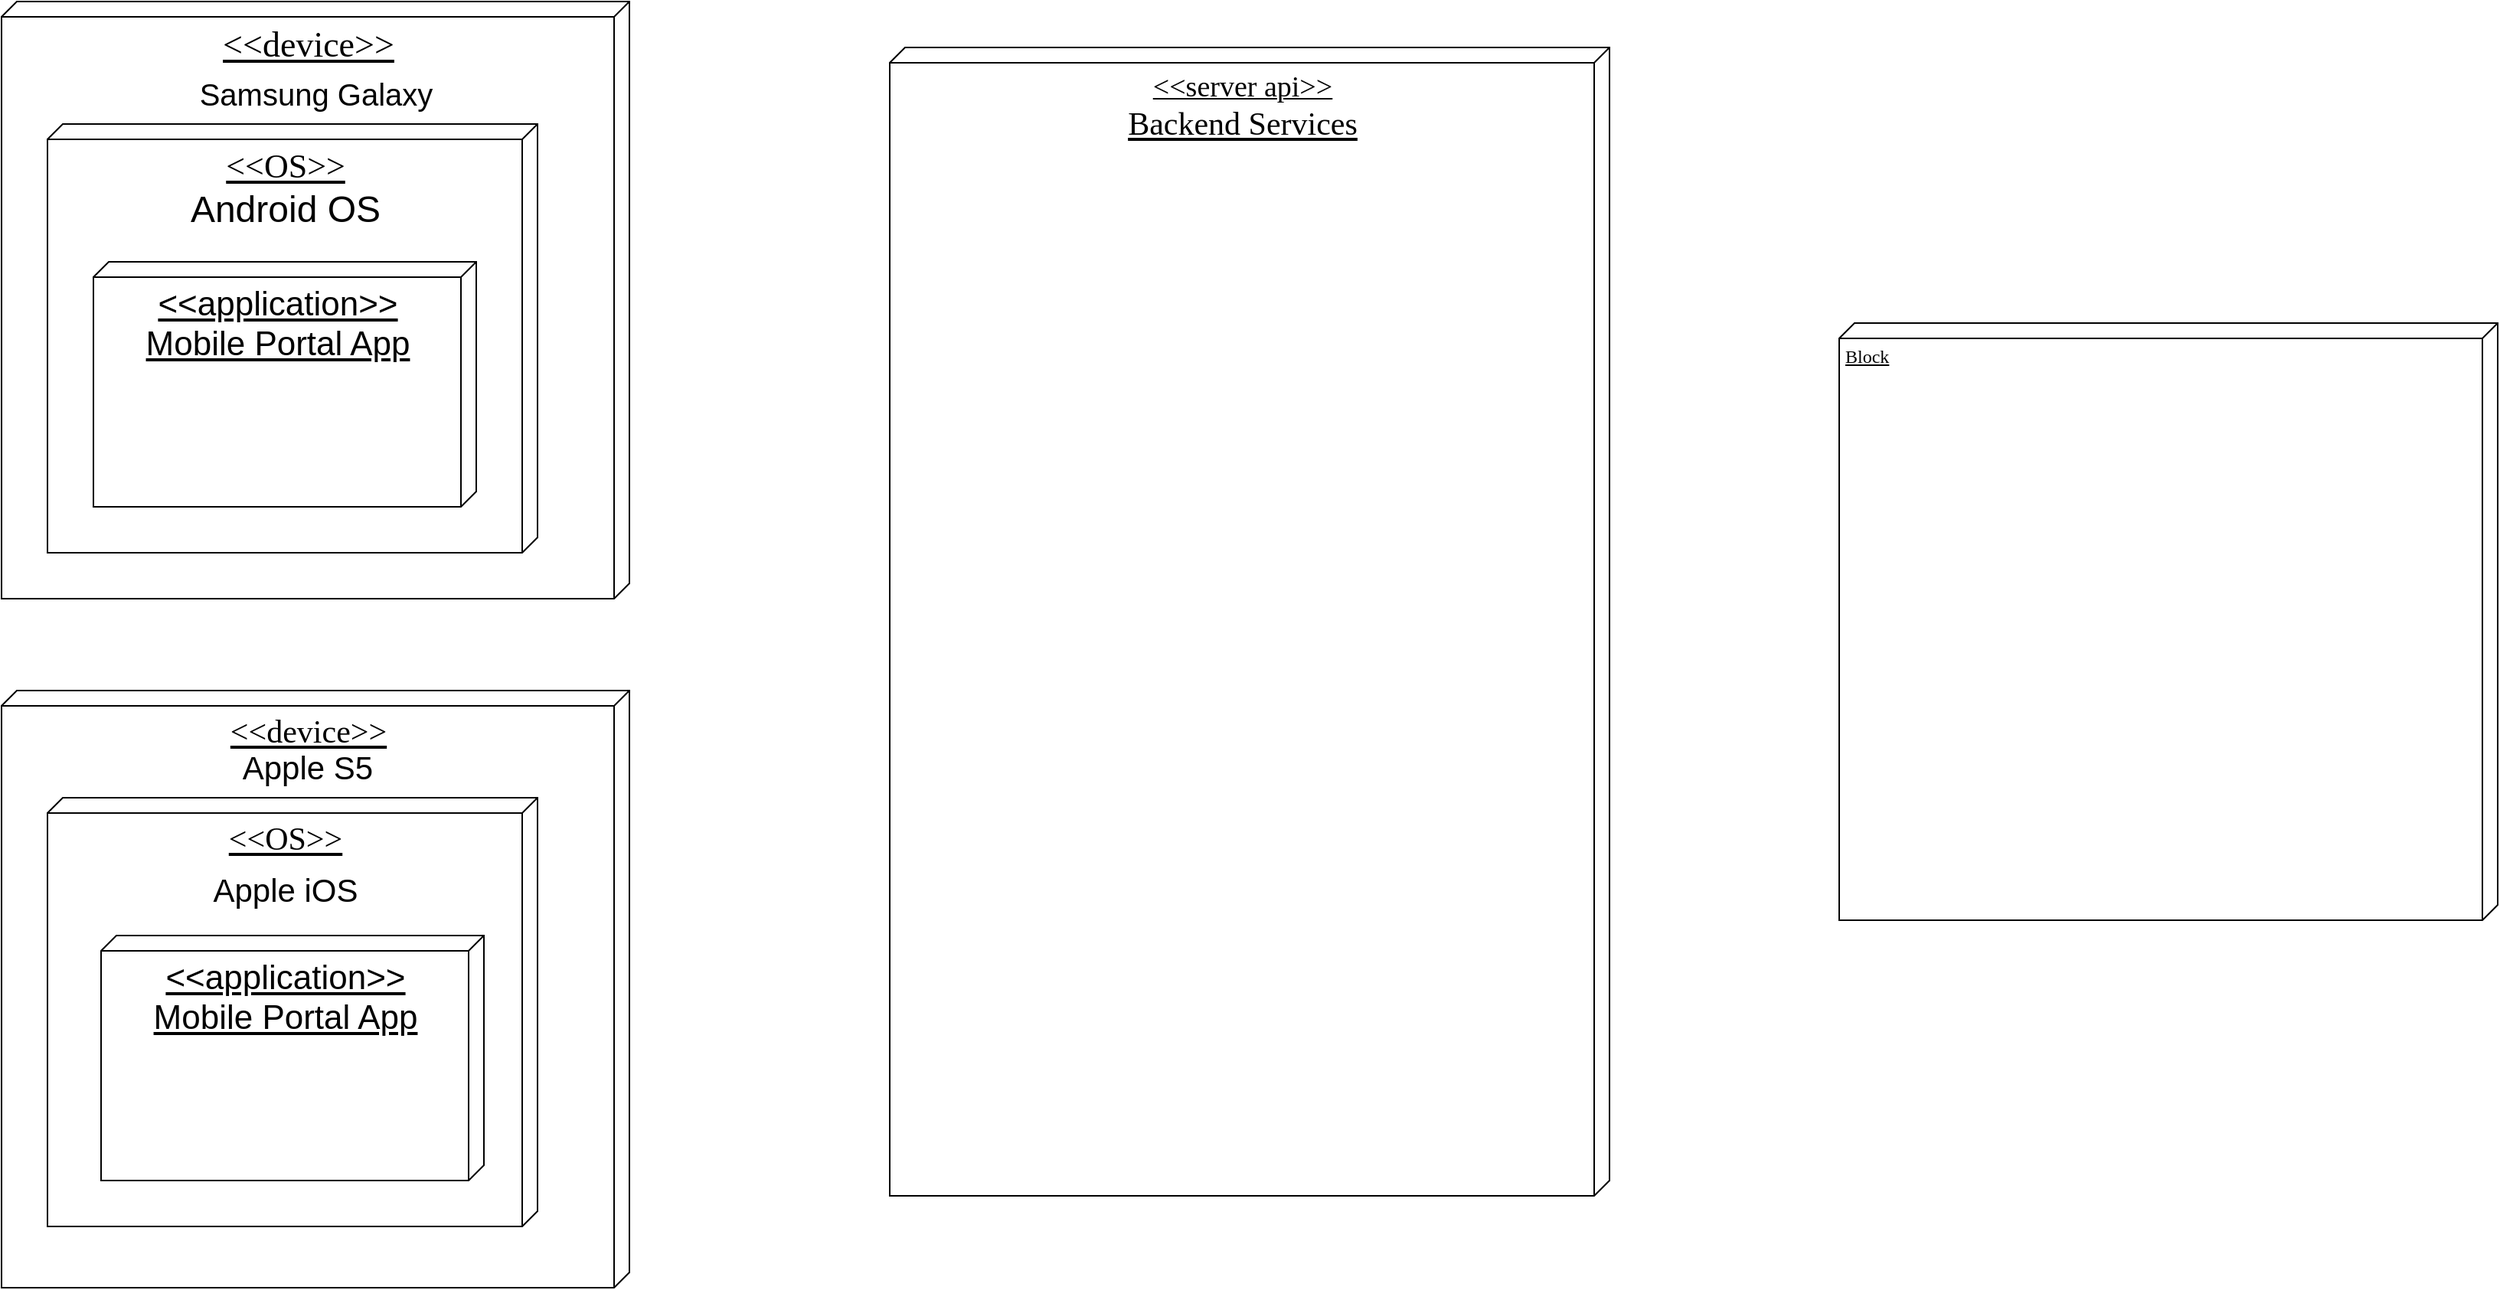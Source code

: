 <mxfile version="14.6.9" type="github">
  <diagram name="Page-1" id="5f0bae14-7c28-e335-631c-24af17079c00">
    <mxGraphModel dx="2830" dy="912" grid="1" gridSize="10" guides="1" tooltips="1" connect="1" arrows="1" fold="1" page="1" pageScale="1" pageWidth="1100" pageHeight="850" background="#ffffff" math="0" shadow="0">
      <root>
        <mxCell id="0" />
        <mxCell id="1" parent="0" />
        <mxCell id="39150e848f15840c-1" value="&lt;div&gt;&lt;font style=&quot;font-size: 19px&quot;&gt;&amp;lt;&amp;lt;server api&amp;gt;&amp;gt;&lt;/font&gt;&lt;br&gt;&lt;/div&gt;&lt;div style=&quot;font-size: 21px&quot; align=&quot;center&quot;&gt;&lt;font style=&quot;font-size: 21px&quot;&gt;Backend Services&lt;/font&gt;&lt;/div&gt;" style="verticalAlign=top;align=center;spacingTop=8;spacingLeft=2;spacingRight=12;shape=cube;size=10;direction=south;fontStyle=4;html=1;rounded=0;shadow=0;comic=0;labelBackgroundColor=none;strokeWidth=1;fontFamily=Verdana;fontSize=12" parent="1" vertex="1">
          <mxGeometry x="-300" y="70" width="470" height="750" as="geometry" />
        </mxCell>
        <mxCell id="39150e848f15840c-2" value="Block" style="verticalAlign=top;align=left;spacingTop=8;spacingLeft=2;spacingRight=12;shape=cube;size=10;direction=south;fontStyle=4;html=1;rounded=0;shadow=0;comic=0;labelBackgroundColor=none;strokeWidth=1;fontFamily=Verdana;fontSize=12" parent="1" vertex="1">
          <mxGeometry x="320" y="250" width="430" height="390" as="geometry" />
        </mxCell>
        <mxCell id="bZb01kiOmycca8Bfqlvu-1" value="&lt;div style=&quot;font-size: 23px&quot; align=&quot;center&quot;&gt;&lt;font style=&quot;font-size: 23px&quot;&gt;&amp;lt;&amp;lt;device&amp;gt;&amp;gt;&lt;/font&gt;&lt;/div&gt;&lt;div style=&quot;font-size: 23px&quot; align=&quot;center&quot;&gt;&lt;font style=&quot;font-size: 23px&quot;&gt;&lt;br&gt;&lt;/font&gt;&lt;/div&gt;" style="verticalAlign=top;align=center;spacingTop=8;spacingLeft=2;spacingRight=12;shape=cube;size=10;direction=south;fontStyle=4;html=1;rounded=0;shadow=0;comic=0;labelBackgroundColor=none;strokeWidth=1;fontFamily=Verdana;fontSize=12" parent="1" vertex="1">
          <mxGeometry x="-880" y="40" width="410" height="390" as="geometry" />
        </mxCell>
        <mxCell id="bZb01kiOmycca8Bfqlvu-2" value="&lt;div style=&quot;font-size: 22px&quot; align=&quot;center&quot;&gt;&lt;font style=&quot;font-size: 22px&quot;&gt;&amp;lt;&amp;lt;OS&amp;gt;&amp;gt;&lt;/font&gt;&lt;/div&gt;&lt;div style=&quot;font-size: 22px&quot; align=&quot;center&quot;&gt;&lt;font style=&quot;font-size: 22px&quot;&gt;&lt;br&gt;&lt;/font&gt;&lt;/div&gt;" style="verticalAlign=top;align=center;spacingTop=8;spacingLeft=2;spacingRight=12;shape=cube;size=10;direction=south;fontStyle=4;html=1;rounded=0;shadow=0;comic=0;labelBackgroundColor=none;strokeWidth=1;fontFamily=Verdana;fontSize=12" parent="1" vertex="1">
          <mxGeometry x="-850" y="120" width="320" height="280" as="geometry" />
        </mxCell>
        <mxCell id="bZb01kiOmycca8Bfqlvu-3" value="&lt;div style=&quot;font-size: 24px&quot;&gt;&lt;font style=&quot;font-size: 24px&quot;&gt;Android OS&lt;/font&gt;&lt;/div&gt;&lt;div style=&quot;font-size: 24px&quot;&gt;&lt;font style=&quot;font-size: 24px&quot;&gt;&lt;br&gt;&lt;/font&gt;&lt;/div&gt;" style="text;html=1;strokeColor=none;fillColor=none;align=center;verticalAlign=middle;whiteSpace=wrap;rounded=0;" parent="1" vertex="1">
          <mxGeometry x="-777.5" y="180" width="165" height="20" as="geometry" />
        </mxCell>
        <mxCell id="bZb01kiOmycca8Bfqlvu-4" value="&lt;font style=&quot;font-size: 20px&quot;&gt;Samsung Galaxy&lt;/font&gt;" style="text;html=1;strokeColor=none;fillColor=none;align=center;verticalAlign=middle;whiteSpace=wrap;rounded=0;" parent="1" vertex="1">
          <mxGeometry x="-767.5" y="90" width="185" height="20" as="geometry" />
        </mxCell>
        <mxCell id="bZb01kiOmycca8Bfqlvu-6" value="&lt;div style=&quot;font-size: 21px&quot; align=&quot;center&quot;&gt;&lt;font style=&quot;font-size: 21px&quot;&gt;&amp;lt;&amp;lt;device&amp;gt;&amp;gt;&lt;/font&gt;&lt;/div&gt;&lt;div style=&quot;font-size: 21px&quot; align=&quot;center&quot;&gt;&lt;font style=&quot;font-size: 21px&quot;&gt;&lt;br&gt;&lt;/font&gt;&lt;/div&gt;" style="verticalAlign=top;align=center;spacingTop=8;spacingLeft=2;spacingRight=12;shape=cube;size=10;direction=south;fontStyle=4;html=1;rounded=0;shadow=0;comic=0;labelBackgroundColor=none;strokeWidth=1;fontFamily=Verdana;fontSize=12" parent="1" vertex="1">
          <mxGeometry x="-880" y="490" width="410" height="390" as="geometry" />
        </mxCell>
        <mxCell id="bZb01kiOmycca8Bfqlvu-7" value="&lt;div style=&quot;font-size: 21px&quot; align=&quot;center&quot;&gt;&lt;font style=&quot;font-size: 21px&quot;&gt;&amp;lt;&amp;lt;OS&amp;gt;&amp;gt;&lt;/font&gt;&lt;/div&gt;&lt;div style=&quot;font-size: 21px&quot; align=&quot;center&quot;&gt;&lt;font style=&quot;font-size: 21px&quot;&gt;&lt;br&gt;&lt;/font&gt;&lt;/div&gt;" style="verticalAlign=top;align=center;spacingTop=8;spacingLeft=2;spacingRight=12;shape=cube;size=10;direction=south;fontStyle=4;html=1;rounded=0;shadow=0;comic=0;labelBackgroundColor=none;strokeWidth=1;fontFamily=Verdana;fontSize=12" parent="1" vertex="1">
          <mxGeometry x="-850" y="560" width="320" height="280" as="geometry" />
        </mxCell>
        <mxCell id="bZb01kiOmycca8Bfqlvu-8" value="&lt;font style=&quot;font-size: 21px&quot;&gt;Apple iOS&lt;/font&gt;" style="text;html=1;strokeColor=none;fillColor=none;align=center;verticalAlign=middle;whiteSpace=wrap;rounded=0;" parent="1" vertex="1">
          <mxGeometry x="-752.5" y="610" width="115" height="20" as="geometry" />
        </mxCell>
        <mxCell id="bZb01kiOmycca8Bfqlvu-9" value="&lt;font style=&quot;font-size: 21px&quot;&gt;Apple S5&lt;/font&gt;" style="text;html=1;strokeColor=none;fillColor=none;align=center;verticalAlign=middle;whiteSpace=wrap;rounded=0;" parent="1" vertex="1">
          <mxGeometry x="-735" y="530" width="110" height="20" as="geometry" />
        </mxCell>
        <mxCell id="NkFCByyqnqAlxPoUBvwc-2" value="&lt;div style=&quot;font-size: 22px&quot; align=&quot;center&quot;&gt;&lt;font style=&quot;font-size: 22px&quot;&gt;&amp;lt;&amp;lt;application&amp;gt;&amp;gt;&lt;/font&gt;&lt;/div&gt;&lt;div style=&quot;font-size: 22px&quot; align=&quot;center&quot;&gt;&lt;font style=&quot;font-size: 22px&quot;&gt;Mobile Portal App&lt;/font&gt;&lt;/div&gt;&lt;div style=&quot;font-size: 22px&quot; align=&quot;center&quot;&gt;&lt;font style=&quot;font-size: 22px&quot;&gt;&lt;br&gt;&lt;/font&gt;&lt;/div&gt;" style="verticalAlign=top;align=center;spacingTop=8;spacingLeft=2;spacingRight=12;shape=cube;size=10;direction=south;fontStyle=4;html=1;" vertex="1" parent="1">
          <mxGeometry x="-820" y="210" width="250" height="160" as="geometry" />
        </mxCell>
        <mxCell id="NkFCByyqnqAlxPoUBvwc-4" value="&lt;div style=&quot;font-size: 22px&quot; align=&quot;center&quot;&gt;&lt;font style=&quot;font-size: 22px&quot;&gt;&amp;lt;&amp;lt;application&amp;gt;&amp;gt;&lt;/font&gt;&lt;/div&gt;&lt;div style=&quot;font-size: 22px&quot; align=&quot;center&quot;&gt;&lt;font style=&quot;font-size: 22px&quot;&gt;Mobile Portal App&lt;/font&gt;&lt;/div&gt;&lt;div style=&quot;font-size: 22px&quot; align=&quot;center&quot;&gt;&lt;font style=&quot;font-size: 22px&quot;&gt;&lt;br&gt;&lt;/font&gt;&lt;/div&gt;" style="verticalAlign=top;align=center;spacingTop=8;spacingLeft=2;spacingRight=12;shape=cube;size=10;direction=south;fontStyle=4;html=1;" vertex="1" parent="1">
          <mxGeometry x="-815" y="650" width="250" height="160" as="geometry" />
        </mxCell>
      </root>
    </mxGraphModel>
  </diagram>
</mxfile>

